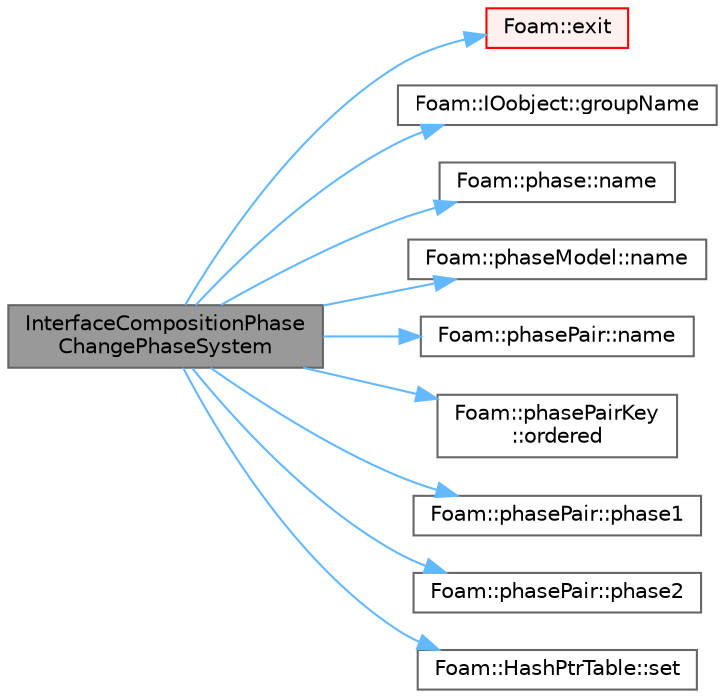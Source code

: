 digraph "InterfaceCompositionPhaseChangePhaseSystem"
{
 // LATEX_PDF_SIZE
  bgcolor="transparent";
  edge [fontname=Helvetica,fontsize=10,labelfontname=Helvetica,labelfontsize=10];
  node [fontname=Helvetica,fontsize=10,shape=box,height=0.2,width=0.4];
  rankdir="LR";
  Node1 [id="Node000001",label="InterfaceCompositionPhase\lChangePhaseSystem",height=0.2,width=0.4,color="gray40", fillcolor="grey60", style="filled", fontcolor="black",tooltip=" "];
  Node1 -> Node2 [id="edge1_Node000001_Node000002",color="steelblue1",style="solid",tooltip=" "];
  Node2 [id="Node000002",label="Foam::exit",height=0.2,width=0.4,color="red", fillcolor="#FFF0F0", style="filled",URL="$namespaceFoam.html#ae0529b088aefc9f83b89dce5c31fda64",tooltip=" "];
  Node1 -> Node4 [id="edge2_Node000001_Node000004",color="steelblue1",style="solid",tooltip=" "];
  Node4 [id="Node000004",label="Foam::IOobject::groupName",height=0.2,width=0.4,color="grey40", fillcolor="white", style="filled",URL="$classFoam_1_1IOobject.html#ac4d2979c3cfeeece839c125bc4bec492",tooltip=" "];
  Node1 -> Node5 [id="edge3_Node000001_Node000005",color="steelblue1",style="solid",tooltip=" "];
  Node5 [id="Node000005",label="Foam::phase::name",height=0.2,width=0.4,color="grey40", fillcolor="white", style="filled",URL="$classFoam_1_1phase.html#a51ae053ef677d6c2d35ce01b46089706",tooltip=" "];
  Node1 -> Node6 [id="edge4_Node000001_Node000006",color="steelblue1",style="solid",tooltip=" "];
  Node6 [id="Node000006",label="Foam::phaseModel::name",height=0.2,width=0.4,color="grey40", fillcolor="white", style="filled",URL="$classFoam_1_1phaseModel.html#ade4113569ef0db70665fded275a5e38e",tooltip=" "];
  Node1 -> Node7 [id="edge5_Node000001_Node000007",color="steelblue1",style="solid",tooltip=" "];
  Node7 [id="Node000007",label="Foam::phasePair::name",height=0.2,width=0.4,color="grey40", fillcolor="white", style="filled",URL="$classFoam_1_1phasePair.html#a433b30fb3a93b9b4d07204699a319ca5",tooltip=" "];
  Node1 -> Node8 [id="edge6_Node000001_Node000008",color="steelblue1",style="solid",tooltip=" "];
  Node8 [id="Node000008",label="Foam::phasePairKey\l::ordered",height=0.2,width=0.4,color="grey40", fillcolor="white", style="filled",URL="$classFoam_1_1phasePairKey.html#a3b624fcb10f491b0c3f930ce2a01e4f8",tooltip=" "];
  Node1 -> Node9 [id="edge7_Node000001_Node000009",color="steelblue1",style="solid",tooltip=" "];
  Node9 [id="Node000009",label="Foam::phasePair::phase1",height=0.2,width=0.4,color="grey40", fillcolor="white", style="filled",URL="$classFoam_1_1phasePair.html#aeb4e04c889563b7c9e388cee105e9b42",tooltip=" "];
  Node1 -> Node10 [id="edge8_Node000001_Node000010",color="steelblue1",style="solid",tooltip=" "];
  Node10 [id="Node000010",label="Foam::phasePair::phase2",height=0.2,width=0.4,color="grey40", fillcolor="white", style="filled",URL="$classFoam_1_1phasePair.html#aeb856b611bb2f740db6b08a2c1ac004e",tooltip=" "];
  Node1 -> Node11 [id="edge9_Node000001_Node000011",color="steelblue1",style="solid",tooltip=" "];
  Node11 [id="Node000011",label="Foam::HashPtrTable::set",height=0.2,width=0.4,color="grey40", fillcolor="white", style="filled",URL="$classFoam_1_1HashPtrTable.html#aafaf624301fb614c6cfde9235240cecc",tooltip=" "];
}
